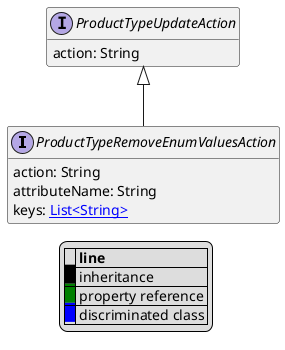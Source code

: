 @startuml

hide empty fields
hide empty methods
legend
|= |= line |
|<back:black>   </back>| inheritance |
|<back:green>   </back>| property reference |
|<back:blue>   </back>| discriminated class |
endlegend
interface ProductTypeRemoveEnumValuesAction [[ProductTypeRemoveEnumValuesAction.svg]] extends ProductTypeUpdateAction {
    action: String
    attributeName: String
    keys: [[String.svg List<String>]]
}
interface ProductTypeUpdateAction [[ProductTypeUpdateAction.svg]]  {
    action: String
}





@enduml
